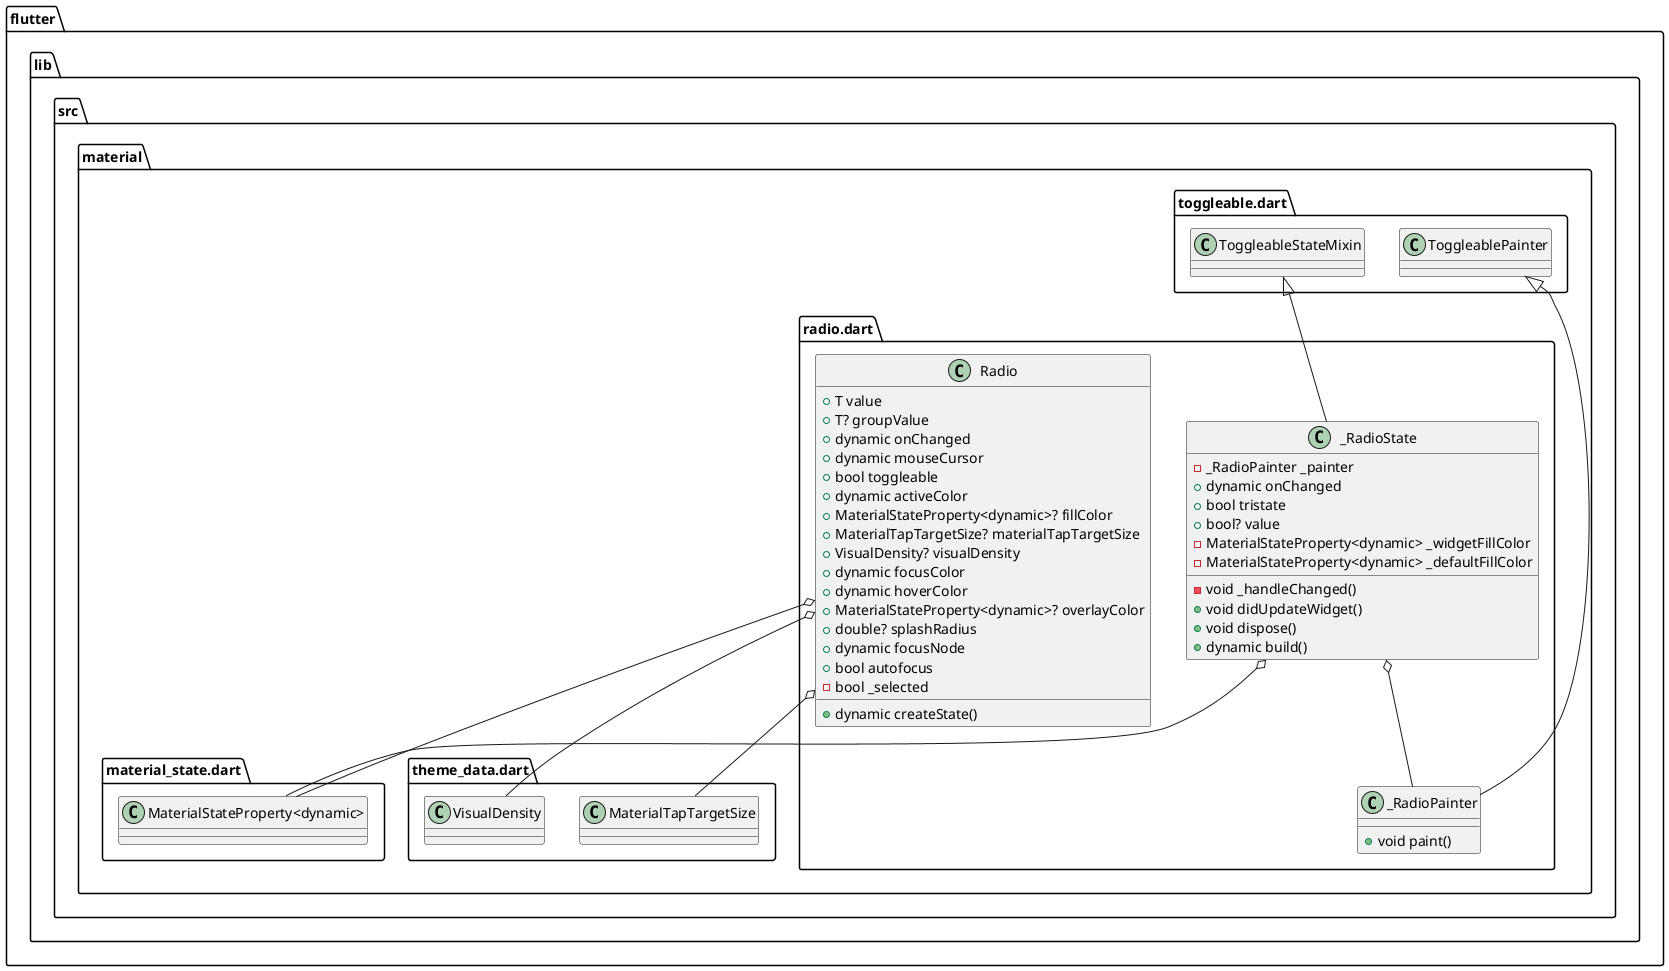 @startuml
set namespaceSeparator ::

class "flutter::lib::src::material::radio.dart::Radio" {
  +T value
  +T? groupValue
  +dynamic onChanged
  +dynamic mouseCursor
  +bool toggleable
  +dynamic activeColor
  +MaterialStateProperty<dynamic>? fillColor
  +MaterialTapTargetSize? materialTapTargetSize
  +VisualDensity? visualDensity
  +dynamic focusColor
  +dynamic hoverColor
  +MaterialStateProperty<dynamic>? overlayColor
  +double? splashRadius
  +dynamic focusNode
  +bool autofocus
  -bool _selected
  +dynamic createState()
}

"flutter::lib::src::material::radio.dart::Radio" o-- "flutter::lib::src::material::material_state.dart::MaterialStateProperty<dynamic>"
"flutter::lib::src::material::radio.dart::Radio" o-- "flutter::lib::src::material::theme_data.dart::MaterialTapTargetSize"
"flutter::lib::src::material::radio.dart::Radio" o-- "flutter::lib::src::material::theme_data.dart::VisualDensity"

class "flutter::lib::src::material::radio.dart::_RadioState" {
  -_RadioPainter _painter
  +dynamic onChanged
  +bool tristate
  +bool? value
  -MaterialStateProperty<dynamic> _widgetFillColor
  -MaterialStateProperty<dynamic> _defaultFillColor
  -void _handleChanged()
  +void didUpdateWidget()
  +void dispose()
  +dynamic build()
}

"flutter::lib::src::material::radio.dart::_RadioState" o-- "flutter::lib::src::material::radio.dart::_RadioPainter"
"flutter::lib::src::material::radio.dart::_RadioState" o-- "flutter::lib::src::material::material_state.dart::MaterialStateProperty<dynamic>"
"flutter::lib::src::material::toggleable.dart::ToggleableStateMixin" <|-- "flutter::lib::src::material::radio.dart::_RadioState"

class "flutter::lib::src::material::radio.dart::_RadioPainter" {
  +void paint()
}

"flutter::lib::src::material::toggleable.dart::ToggleablePainter" <|-- "flutter::lib::src::material::radio.dart::_RadioPainter"


@enduml